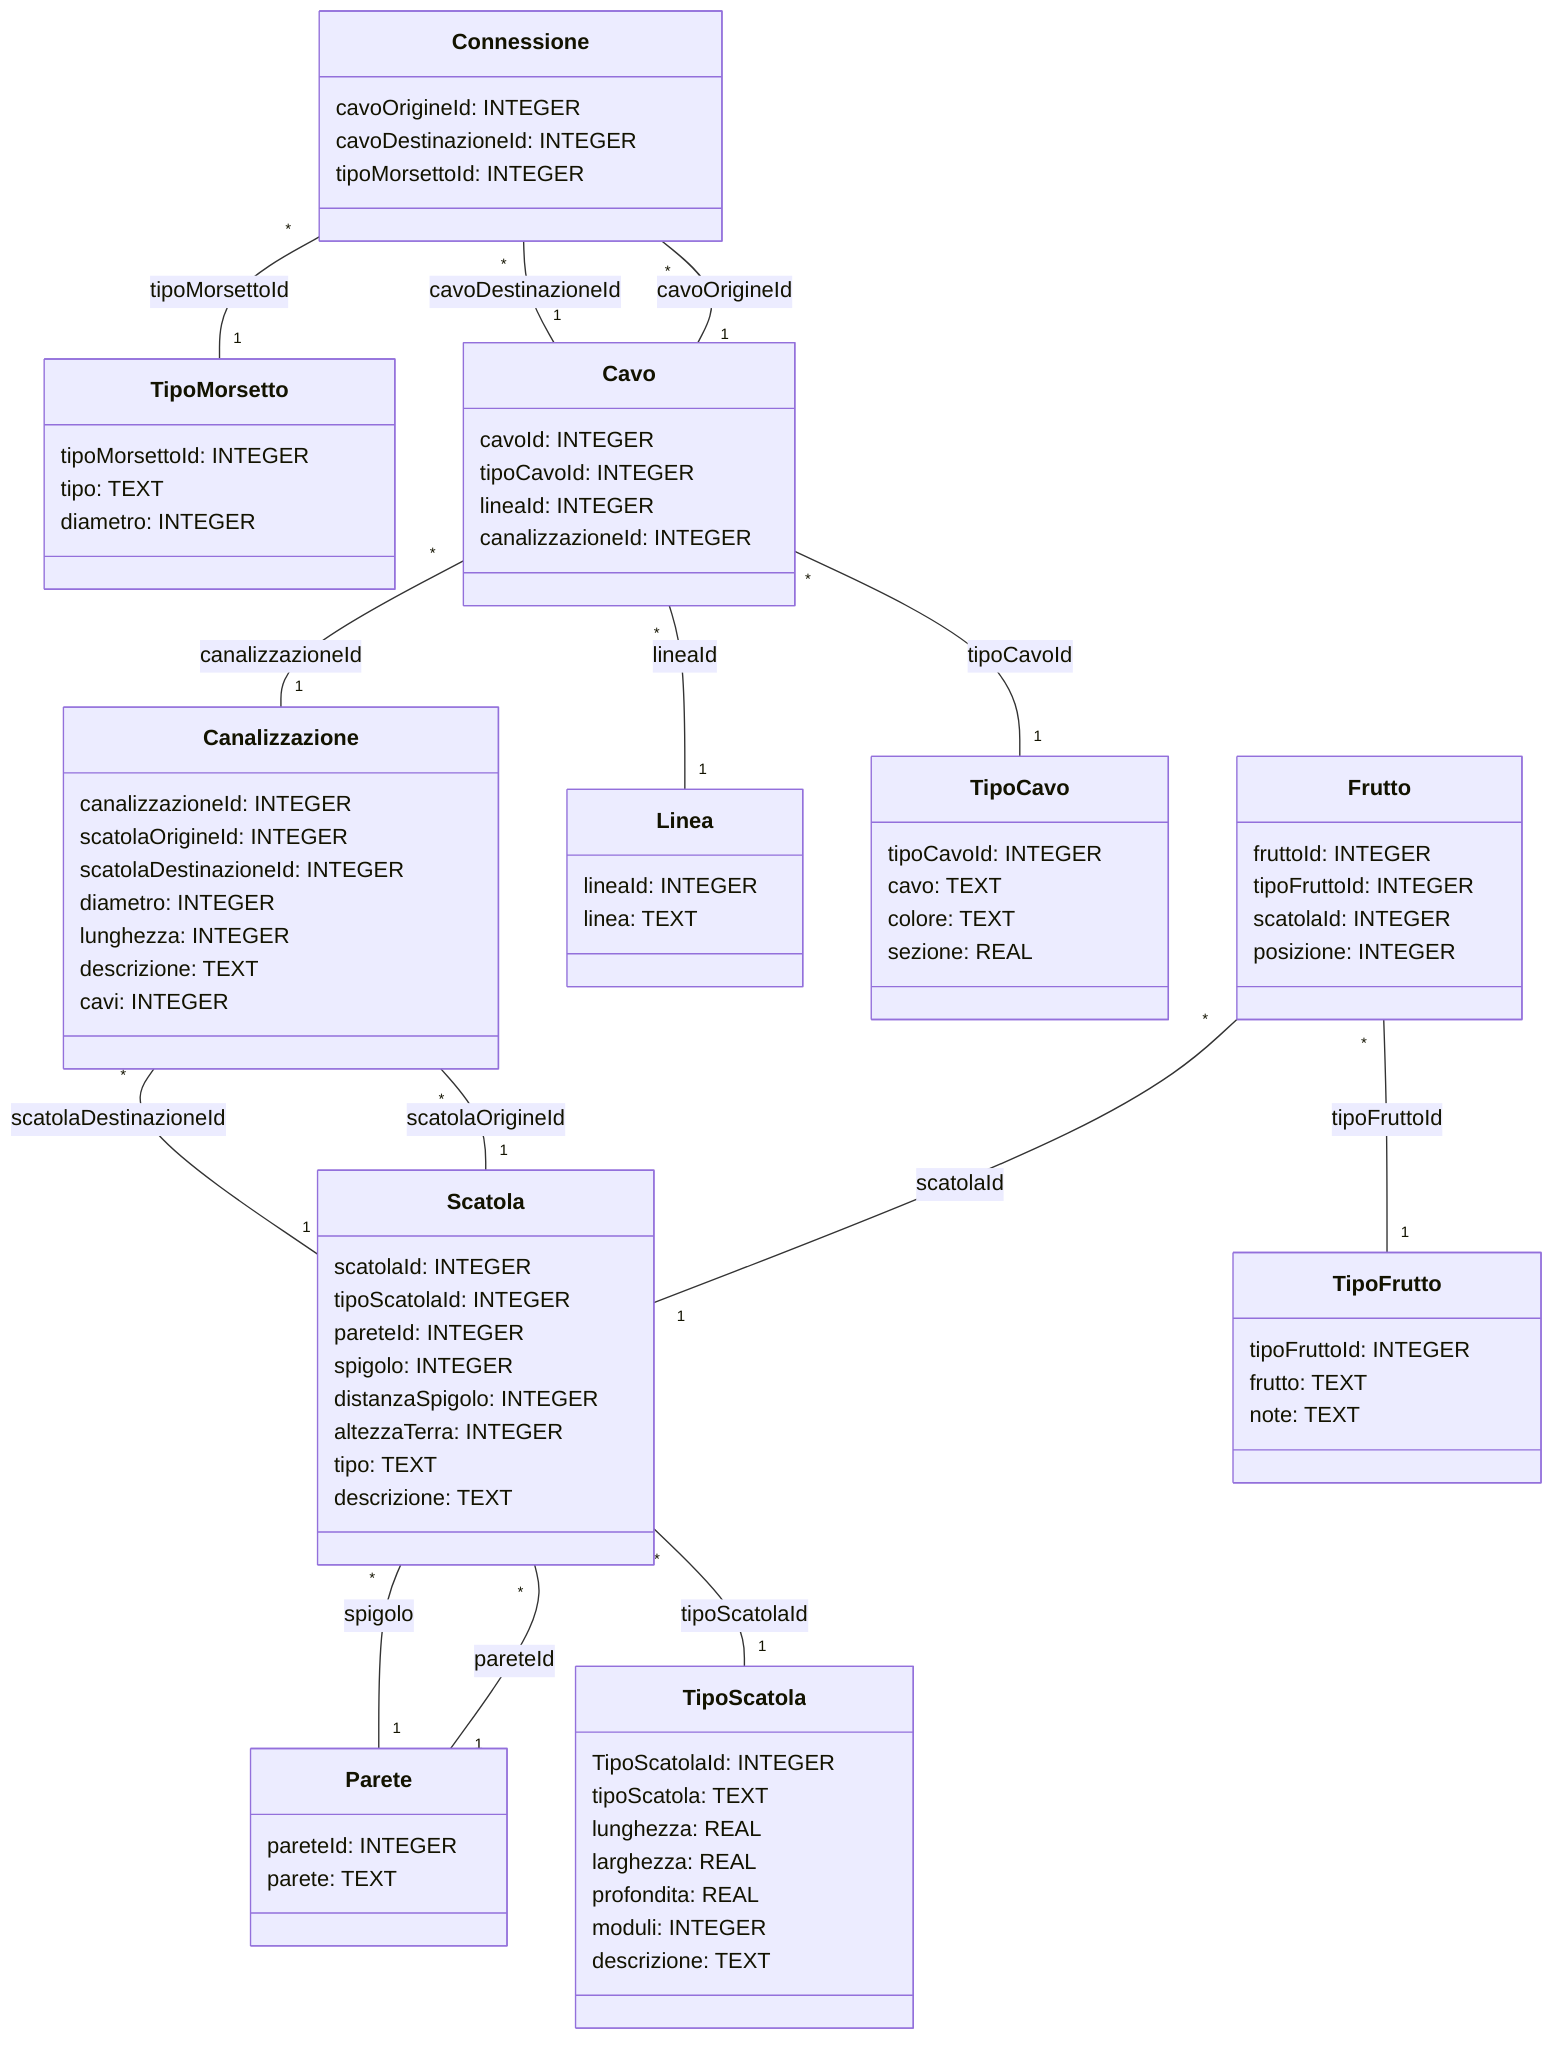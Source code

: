 classDiagram
class TipoMorsetto {
	tipoMorsettoId: INTEGER
	tipo: TEXT
	diametro: INTEGER
}

class TipoCavo {
	tipoCavoId: INTEGER
	cavo: TEXT
	colore: TEXT
	sezione: REAL
}

class TipoFrutto {
	tipoFruttoId: INTEGER
	frutto: TEXT
	note: TEXT
}

class Parete {
	pareteId: INTEGER
	parete: TEXT
}

class TipoScatola {
	TipoScatolaId: INTEGER
	tipoScatola: TEXT
	lunghezza: REAL
	larghezza: REAL
	profondita: REAL
	moduli: INTEGER
	descrizione: TEXT
}

class Scatola {
	scatolaId: INTEGER
	tipoScatolaId: INTEGER
	pareteId: INTEGER
	spigolo: INTEGER
	distanzaSpigolo: INTEGER
	altezzaTerra: INTEGER
	tipo: TEXT
	descrizione: TEXT
}

class Canalizzazione {
	canalizzazioneId: INTEGER
	scatolaOrigineId: INTEGER
	scatolaDestinazioneId: INTEGER
	diametro: INTEGER
	lunghezza: INTEGER
	descrizione: TEXT
	cavi: INTEGER
}

class Linea {
	lineaId: INTEGER
	linea: TEXT
}

class Cavo {
	cavoId: INTEGER
	tipoCavoId: INTEGER
	lineaId: INTEGER
	canalizzazioneId: INTEGER
}

class Frutto {
	fruttoId: INTEGER
	tipoFruttoId: INTEGER
	scatolaId: INTEGER
	posizione: INTEGER
}

class Connessione {
	cavoOrigineId: INTEGER
	cavoDestinazioneId: INTEGER
	tipoMorsettoId: INTEGER
}

Scatola "*" -- "1" Parete : spigolo
Scatola "*" -- "1" Parete : pareteId
Scatola "*" -- "1" TipoScatola : tipoScatolaId
Canalizzazione "*" -- "1" Scatola : scatolaDestinazioneId
Canalizzazione "*" -- "1" Scatola : scatolaOrigineId
Cavo "*" -- "1" Canalizzazione : canalizzazioneId
Cavo "*" -- "1" Linea : lineaId
Cavo "*" -- "1" TipoCavo : tipoCavoId
Frutto "*" -- "1" Scatola : scatolaId
Frutto "*" -- "1" TipoFrutto : tipoFruttoId
Connessione "*" -- "1" TipoMorsetto : tipoMorsettoId
Connessione "*" -- "1" Cavo : cavoDestinazioneId
Connessione "*" -- "1" Cavo : cavoOrigineId